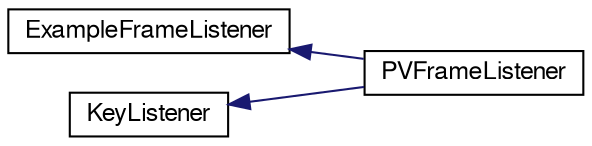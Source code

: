 digraph G
{
  edge [fontname="FreeSans",fontsize="12",labelfontname="FreeSans",labelfontsize="12"];
  node [fontname="FreeSans",fontsize="12",shape=record];
  rankdir=LR;
  Node1 [label="ExampleFrameListener",height=0.2,width=0.4,color="black", fillcolor="white", style="filled",URL="$class_example_frame_listener.html"];
  Node1 -> Node2 [dir=back,color="midnightblue",fontsize="12",style="solid",fontname="FreeSans"];
  Node2 [label="PVFrameListener",height=0.2,width=0.4,color="black", fillcolor="white", style="filled",URL="$class_p_v_frame_listener.html"];
  Node3 [label="KeyListener",height=0.2,width=0.4,color="black", fillcolor="white", style="filled",URL="$class_o_i_s_1_1_key_listener.html"];
  Node3 -> Node2 [dir=back,color="midnightblue",fontsize="12",style="solid",fontname="FreeSans"];
}
